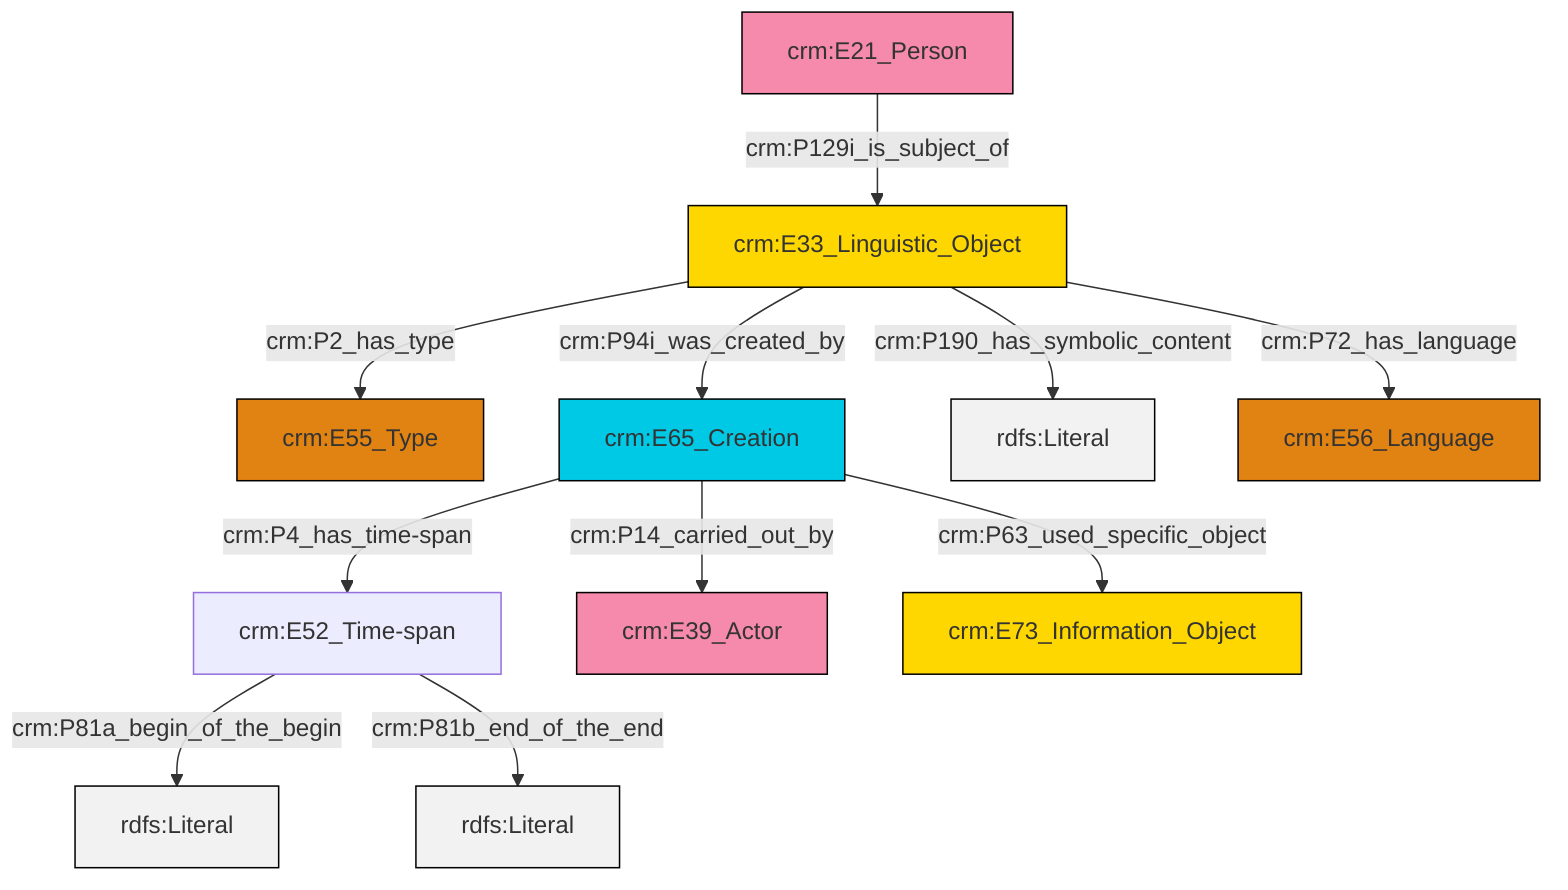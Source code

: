 graph TD
classDef Literal fill:#f2f2f2,stroke:#000000;
classDef CRM_Entity fill:#FFFFFF,stroke:#000000;
classDef Temporal_Entity fill:#00C9E6, stroke:#000000;
classDef Type fill:#E18312, stroke:#000000;
classDef Time-Span fill:#2C9C91, stroke:#000000;
classDef Appellation fill:#FFEB7F, stroke:#000000;
classDef Place fill:#008836, stroke:#000000;
classDef Persistent_Item fill:#B266B2, stroke:#000000;
classDef Conceptual_Object fill:#FFD700, stroke:#000000;
classDef Physical_Thing fill:#D2B48C, stroke:#000000;
classDef Actor fill:#f58aad, stroke:#000000;
classDef PC_Classes fill:#4ce600, stroke:#000000;
classDef Multi fill:#cccccc,stroke:#000000;

2["crm:E33_Linguistic_Object"]:::Conceptual_Object -->|crm:P2_has_type| 4["crm:E55_Type"]:::Type
7["crm:E65_Creation"]:::Temporal_Entity -->|crm:P4_has_time-span| 0["crm:E52_Time-span"]:::Default
0["crm:E52_Time-span"]:::Default -->|crm:P81a_begin_of_the_begin| 8[rdfs:Literal]:::Literal
2["crm:E33_Linguistic_Object"]:::Conceptual_Object -->|crm:P190_has_symbolic_content| 9[rdfs:Literal]:::Literal
2["crm:E33_Linguistic_Object"]:::Conceptual_Object -->|crm:P72_has_language| 10["crm:E56_Language"]:::Type
7["crm:E65_Creation"]:::Temporal_Entity -->|crm:P14_carried_out_by| 14["crm:E39_Actor"]:::Actor
0["crm:E52_Time-span"]:::Default -->|crm:P81b_end_of_the_end| 18[rdfs:Literal]:::Literal
2["crm:E33_Linguistic_Object"]:::Conceptual_Object -->|crm:P94i_was_created_by| 7["crm:E65_Creation"]:::Temporal_Entity
7["crm:E65_Creation"]:::Temporal_Entity -->|crm:P63_used_specific_object| 16["crm:E73_Information_Object"]:::Conceptual_Object
5["crm:E21_Person"]:::Actor -->|crm:P129i_is_subject_of| 2["crm:E33_Linguistic_Object"]:::Conceptual_Object